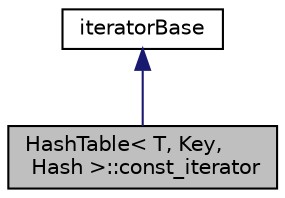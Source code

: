 digraph "HashTable&lt; T, Key, Hash &gt;::const_iterator"
{
  bgcolor="transparent";
  edge [fontname="Helvetica",fontsize="10",labelfontname="Helvetica",labelfontsize="10"];
  node [fontname="Helvetica",fontsize="10",shape=record];
  Node2 [label="HashTable\< T, Key,\l Hash \>::const_iterator",height=0.2,width=0.4,color="black", fillcolor="grey75", style="filled", fontcolor="black"];
  Node3 -> Node2 [dir="back",color="midnightblue",fontsize="10",style="solid",fontname="Helvetica"];
  Node3 [label="iteratorBase",height=0.2,width=0.4,color="black",URL="$a26861.html",tooltip="The iterator base for HashTable. "];
}
